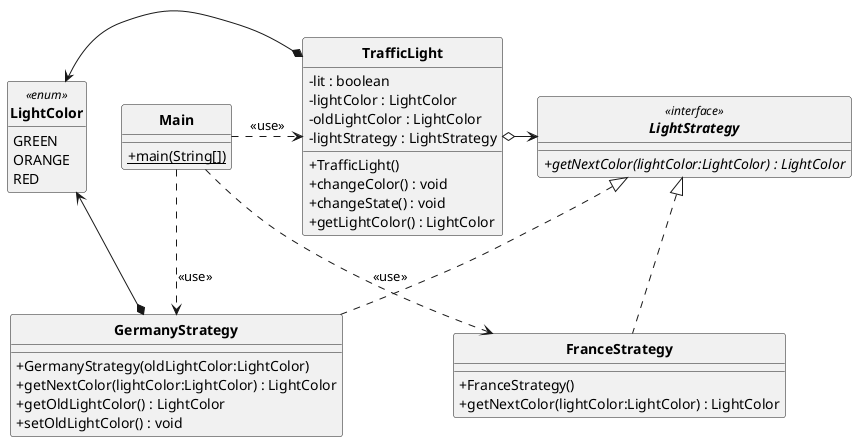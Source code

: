 @startuml
'https://plantuml.com/class-diagram

skinparam style strictuml
skinparam classAttributeIconSize 0
skinparam classFontStyle Bold
hide enum methods

enum LightColor <<enum>>
{
    GREEN
    ORANGE
    RED
}

interface LightStrategy <<interface>>
{
    + {abstract} getNextColor(lightColor:LightColor) : LightColor
}

class Main
{
    + {static} main(String[])
}

class TrafficLight
{
    - lit : boolean
    - lightColor : LightColor
    - oldLightColor : LightColor
    - lightStrategy : LightStrategy

    + TrafficLight()
    + changeColor() : void
    + changeState() : void
    + getLightColor() : LightColor
}

class FranceStrategy implements LightStrategy
{
    + FranceStrategy()
    + getNextColor(lightColor:LightColor) : LightColor
}

class GermanyStrategy implements LightStrategy
{
    + GermanyStrategy(oldLightColor:LightColor)
    + getNextColor(lightColor:LightColor) : LightColor
    + getOldLightColor() : LightColor
    + setOldLightColor() : void
}

TrafficLight o-> LightStrategy
TrafficLight *-left> LightColor
GermanyStrategy *-> LightColor
Main .> TrafficLight : <<use>>
Main .> FranceStrategy : <<use>>
Main .> GermanyStrategy : <<use>>

@enduml